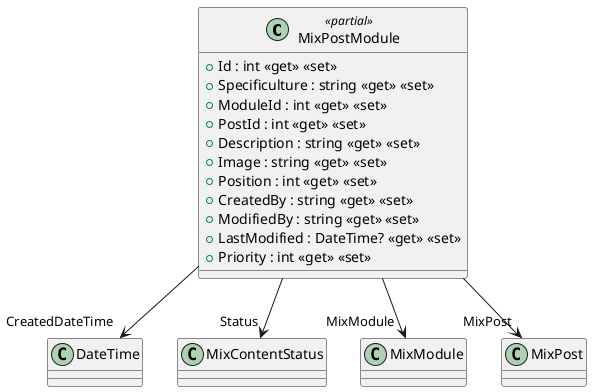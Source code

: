 @startuml
class MixPostModule <<partial>> {
    + Id : int <<get>> <<set>>
    + Specificulture : string <<get>> <<set>>
    + ModuleId : int <<get>> <<set>>
    + PostId : int <<get>> <<set>>
    + Description : string <<get>> <<set>>
    + Image : string <<get>> <<set>>
    + Position : int <<get>> <<set>>
    + CreatedBy : string <<get>> <<set>>
    + ModifiedBy : string <<get>> <<set>>
    + LastModified : DateTime? <<get>> <<set>>
    + Priority : int <<get>> <<set>>
}
MixPostModule --> "CreatedDateTime" DateTime
MixPostModule --> "Status" MixContentStatus
MixPostModule --> "MixModule" MixModule
MixPostModule --> "MixPost" MixPost
@enduml
